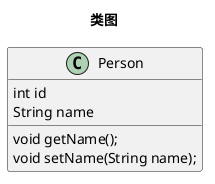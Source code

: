 @startuml

title: 类图

class Person{
    int id
    String name

    void getName();
    void setName(String name);
}
@enduml
